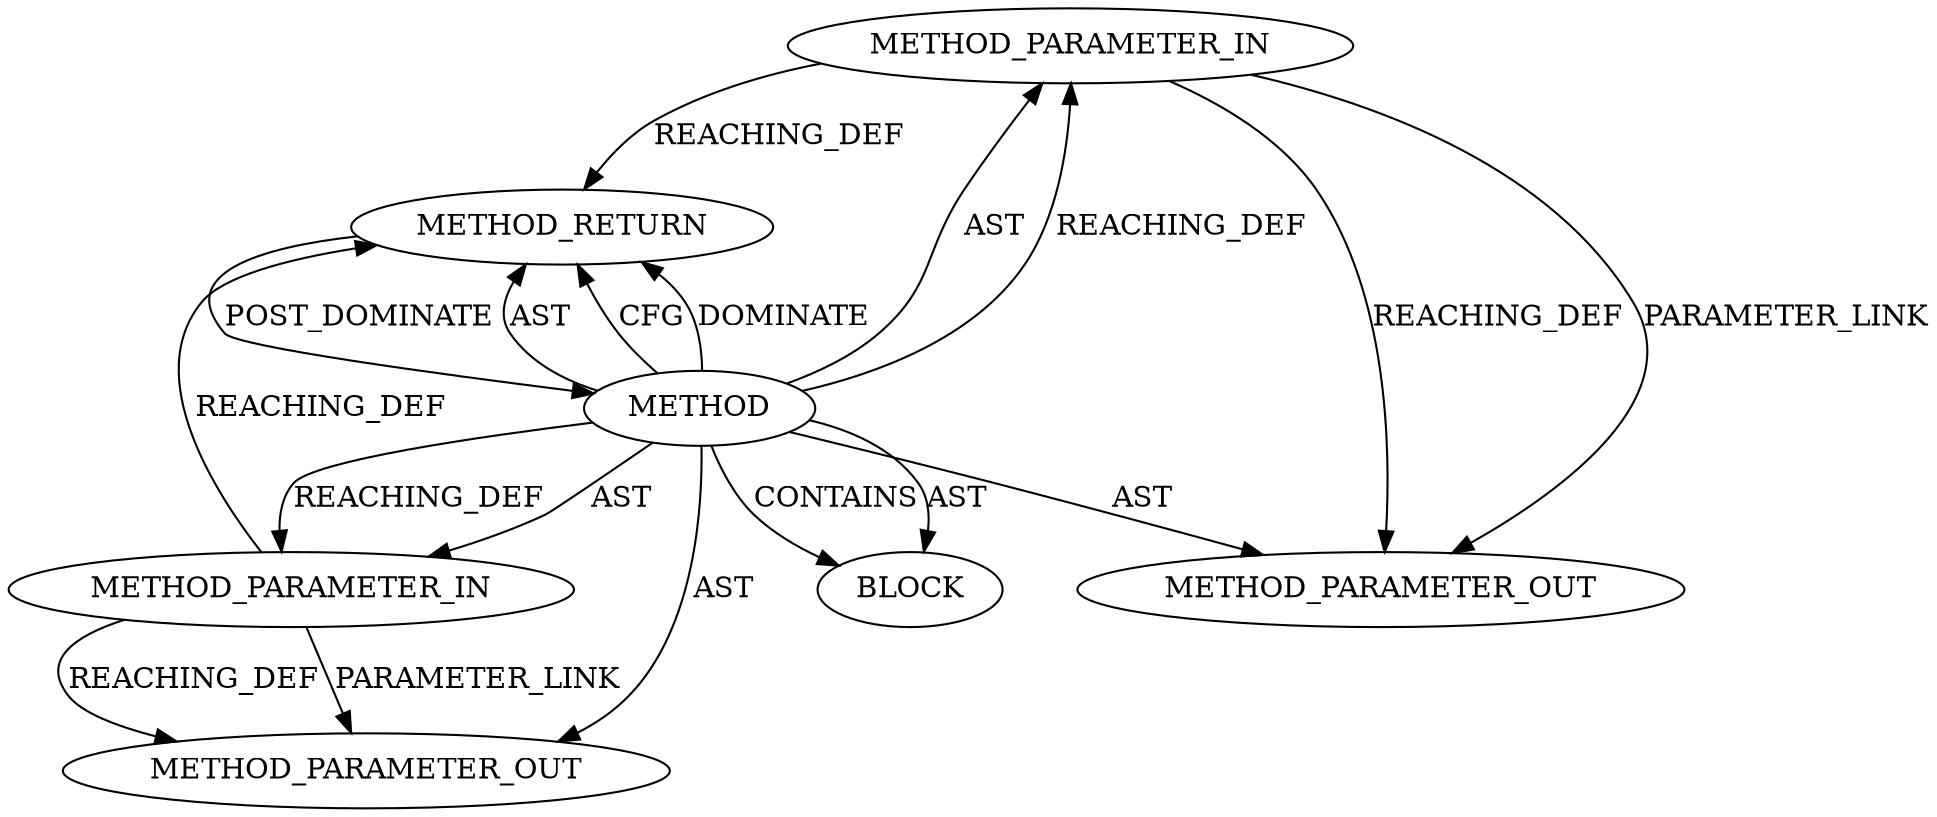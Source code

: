 digraph {
  12305 [label=METHOD_PARAMETER_IN ORDER=2 CODE="p2" IS_VARIADIC=false TYPE_FULL_NAME="ANY" EVALUATION_STRATEGY="BY_VALUE" INDEX=2 NAME="p2"]
  12307 [label=METHOD_RETURN ORDER=2 CODE="RET" TYPE_FULL_NAME="ANY" EVALUATION_STRATEGY="BY_VALUE"]
  12304 [label=METHOD_PARAMETER_IN ORDER=1 CODE="p1" IS_VARIADIC=false TYPE_FULL_NAME="ANY" EVALUATION_STRATEGY="BY_VALUE" INDEX=1 NAME="p1"]
  12306 [label=BLOCK ORDER=1 ARGUMENT_INDEX=1 CODE="<empty>" TYPE_FULL_NAME="ANY"]
  12303 [label=METHOD AST_PARENT_TYPE="NAMESPACE_BLOCK" AST_PARENT_FULL_NAME="<global>" ORDER=0 CODE="<empty>" FULL_NAME="ceph_encode_16" IS_EXTERNAL=true FILENAME="<empty>" SIGNATURE="" NAME="ceph_encode_16"]
  13420 [label=METHOD_PARAMETER_OUT ORDER=2 CODE="p2" IS_VARIADIC=false TYPE_FULL_NAME="ANY" EVALUATION_STRATEGY="BY_VALUE" INDEX=2 NAME="p2"]
  13419 [label=METHOD_PARAMETER_OUT ORDER=1 CODE="p1" IS_VARIADIC=false TYPE_FULL_NAME="ANY" EVALUATION_STRATEGY="BY_VALUE" INDEX=1 NAME="p1"]
  12303 -> 12306 [label=CONTAINS ]
  12304 -> 13419 [label=REACHING_DEF VARIABLE="p1"]
  12303 -> 12305 [label=AST ]
  12303 -> 12306 [label=AST ]
  12304 -> 12307 [label=REACHING_DEF VARIABLE="p1"]
  12303 -> 12304 [label=REACHING_DEF VARIABLE=""]
  12303 -> 12305 [label=REACHING_DEF VARIABLE=""]
  12303 -> 12304 [label=AST ]
  12303 -> 12307 [label=AST ]
  12303 -> 13420 [label=AST ]
  12307 -> 12303 [label=POST_DOMINATE ]
  12303 -> 13419 [label=AST ]
  12305 -> 13420 [label=REACHING_DEF VARIABLE="p2"]
  12304 -> 13419 [label=PARAMETER_LINK ]
  12305 -> 12307 [label=REACHING_DEF VARIABLE="p2"]
  12303 -> 12307 [label=CFG ]
  12303 -> 12307 [label=DOMINATE ]
  12305 -> 13420 [label=PARAMETER_LINK ]
}
